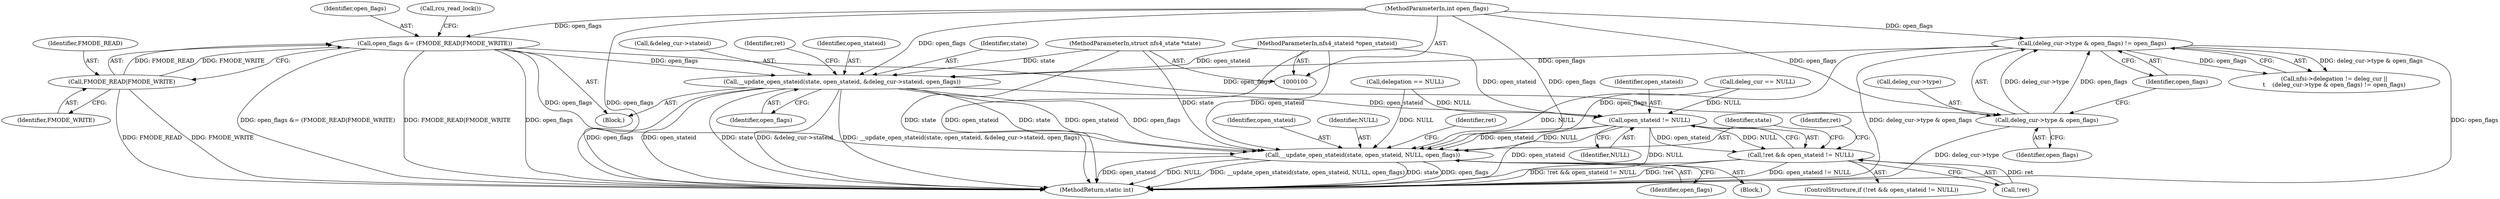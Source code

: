 digraph "1_linux_dc0b027dfadfcb8a5504f7d8052754bf8d501ab9_25@API" {
"1000182" [label="(Call,__update_open_stateid(state, open_stateid, &deleg_cur->stateid, open_flags))"];
"1000101" [label="(MethodParameterIn,struct nfs4_state *state)"];
"1000102" [label="(MethodParameterIn,nfs4_stateid *open_stateid)"];
"1000147" [label="(Call,(deleg_cur->type & open_flags) != open_flags)"];
"1000148" [label="(Call,deleg_cur->type & open_flags)"];
"1000118" [label="(Call,open_flags &= (FMODE_READ|FMODE_WRITE))"];
"1000104" [label="(MethodParameterIn,int open_flags)"];
"1000120" [label="(Call,FMODE_READ|FMODE_WRITE)"];
"1000205" [label="(Call,open_stateid != NULL)"];
"1000202" [label="(Call,!ret && open_stateid != NULL)"];
"1000209" [label="(Call,__update_open_stateid(state, open_stateid, NULL, open_flags))"];
"1000219" [label="(MethodReturn,static int)"];
"1000218" [label="(Identifier,ret)"];
"1000118" [label="(Call,open_flags &= (FMODE_READ|FMODE_WRITE))"];
"1000183" [label="(Identifier,state)"];
"1000213" [label="(Identifier,open_flags)"];
"1000149" [label="(Call,deleg_cur->type)"];
"1000211" [label="(Identifier,open_stateid)"];
"1000119" [label="(Identifier,open_flags)"];
"1000207" [label="(Identifier,NULL)"];
"1000202" [label="(Call,!ret && open_stateid != NULL)"];
"1000208" [label="(Block,)"];
"1000212" [label="(Identifier,NULL)"];
"1000203" [label="(Call,!ret)"];
"1000105" [label="(Block,)"];
"1000120" [label="(Call,FMODE_READ|FMODE_WRITE)"];
"1000156" [label="(Call,delegation == NULL)"];
"1000201" [label="(ControlStructure,if (!ret && open_stateid != NULL))"];
"1000210" [label="(Identifier,state)"];
"1000122" [label="(Identifier,FMODE_WRITE)"];
"1000104" [label="(MethodParameterIn,int open_flags)"];
"1000189" [label="(Identifier,open_flags)"];
"1000102" [label="(MethodParameterIn,nfs4_stateid *open_stateid)"];
"1000206" [label="(Identifier,open_stateid)"];
"1000147" [label="(Call,(deleg_cur->type & open_flags) != open_flags)"];
"1000185" [label="(Call,&deleg_cur->stateid)"];
"1000141" [label="(Call,nfsi->delegation != deleg_cur ||\n\t    (deleg_cur->type & open_flags) != open_flags)"];
"1000215" [label="(Identifier,ret)"];
"1000123" [label="(Call,rcu_read_lock())"];
"1000209" [label="(Call,__update_open_stateid(state, open_stateid, NULL, open_flags))"];
"1000191" [label="(Identifier,ret)"];
"1000184" [label="(Identifier,open_stateid)"];
"1000152" [label="(Identifier,open_flags)"];
"1000205" [label="(Call,open_stateid != NULL)"];
"1000131" [label="(Call,deleg_cur == NULL)"];
"1000182" [label="(Call,__update_open_stateid(state, open_stateid, &deleg_cur->stateid, open_flags))"];
"1000101" [label="(MethodParameterIn,struct nfs4_state *state)"];
"1000121" [label="(Identifier,FMODE_READ)"];
"1000148" [label="(Call,deleg_cur->type & open_flags)"];
"1000153" [label="(Identifier,open_flags)"];
"1000182" -> "1000105"  [label="AST: "];
"1000182" -> "1000189"  [label="CFG: "];
"1000183" -> "1000182"  [label="AST: "];
"1000184" -> "1000182"  [label="AST: "];
"1000185" -> "1000182"  [label="AST: "];
"1000189" -> "1000182"  [label="AST: "];
"1000191" -> "1000182"  [label="CFG: "];
"1000182" -> "1000219"  [label="DDG: &deleg_cur->stateid"];
"1000182" -> "1000219"  [label="DDG: __update_open_stateid(state, open_stateid, &deleg_cur->stateid, open_flags)"];
"1000182" -> "1000219"  [label="DDG: open_flags"];
"1000182" -> "1000219"  [label="DDG: open_stateid"];
"1000182" -> "1000219"  [label="DDG: state"];
"1000101" -> "1000182"  [label="DDG: state"];
"1000102" -> "1000182"  [label="DDG: open_stateid"];
"1000147" -> "1000182"  [label="DDG: open_flags"];
"1000118" -> "1000182"  [label="DDG: open_flags"];
"1000104" -> "1000182"  [label="DDG: open_flags"];
"1000182" -> "1000205"  [label="DDG: open_stateid"];
"1000182" -> "1000209"  [label="DDG: state"];
"1000182" -> "1000209"  [label="DDG: open_stateid"];
"1000182" -> "1000209"  [label="DDG: open_flags"];
"1000101" -> "1000100"  [label="AST: "];
"1000101" -> "1000219"  [label="DDG: state"];
"1000101" -> "1000209"  [label="DDG: state"];
"1000102" -> "1000100"  [label="AST: "];
"1000102" -> "1000219"  [label="DDG: open_stateid"];
"1000102" -> "1000205"  [label="DDG: open_stateid"];
"1000102" -> "1000209"  [label="DDG: open_stateid"];
"1000147" -> "1000141"  [label="AST: "];
"1000147" -> "1000153"  [label="CFG: "];
"1000148" -> "1000147"  [label="AST: "];
"1000153" -> "1000147"  [label="AST: "];
"1000141" -> "1000147"  [label="CFG: "];
"1000147" -> "1000219"  [label="DDG: deleg_cur->type & open_flags"];
"1000147" -> "1000219"  [label="DDG: open_flags"];
"1000147" -> "1000141"  [label="DDG: deleg_cur->type & open_flags"];
"1000147" -> "1000141"  [label="DDG: open_flags"];
"1000148" -> "1000147"  [label="DDG: deleg_cur->type"];
"1000148" -> "1000147"  [label="DDG: open_flags"];
"1000104" -> "1000147"  [label="DDG: open_flags"];
"1000147" -> "1000209"  [label="DDG: open_flags"];
"1000148" -> "1000152"  [label="CFG: "];
"1000149" -> "1000148"  [label="AST: "];
"1000152" -> "1000148"  [label="AST: "];
"1000153" -> "1000148"  [label="CFG: "];
"1000148" -> "1000219"  [label="DDG: deleg_cur->type"];
"1000118" -> "1000148"  [label="DDG: open_flags"];
"1000104" -> "1000148"  [label="DDG: open_flags"];
"1000118" -> "1000105"  [label="AST: "];
"1000118" -> "1000120"  [label="CFG: "];
"1000119" -> "1000118"  [label="AST: "];
"1000120" -> "1000118"  [label="AST: "];
"1000123" -> "1000118"  [label="CFG: "];
"1000118" -> "1000219"  [label="DDG: open_flags &= (FMODE_READ|FMODE_WRITE)"];
"1000118" -> "1000219"  [label="DDG: FMODE_READ|FMODE_WRITE"];
"1000118" -> "1000219"  [label="DDG: open_flags"];
"1000104" -> "1000118"  [label="DDG: open_flags"];
"1000120" -> "1000118"  [label="DDG: FMODE_READ"];
"1000120" -> "1000118"  [label="DDG: FMODE_WRITE"];
"1000118" -> "1000209"  [label="DDG: open_flags"];
"1000104" -> "1000100"  [label="AST: "];
"1000104" -> "1000219"  [label="DDG: open_flags"];
"1000104" -> "1000209"  [label="DDG: open_flags"];
"1000120" -> "1000122"  [label="CFG: "];
"1000121" -> "1000120"  [label="AST: "];
"1000122" -> "1000120"  [label="AST: "];
"1000120" -> "1000219"  [label="DDG: FMODE_READ"];
"1000120" -> "1000219"  [label="DDG: FMODE_WRITE"];
"1000205" -> "1000202"  [label="AST: "];
"1000205" -> "1000207"  [label="CFG: "];
"1000206" -> "1000205"  [label="AST: "];
"1000207" -> "1000205"  [label="AST: "];
"1000202" -> "1000205"  [label="CFG: "];
"1000205" -> "1000219"  [label="DDG: open_stateid"];
"1000205" -> "1000219"  [label="DDG: NULL"];
"1000205" -> "1000202"  [label="DDG: open_stateid"];
"1000205" -> "1000202"  [label="DDG: NULL"];
"1000156" -> "1000205"  [label="DDG: NULL"];
"1000131" -> "1000205"  [label="DDG: NULL"];
"1000205" -> "1000209"  [label="DDG: open_stateid"];
"1000205" -> "1000209"  [label="DDG: NULL"];
"1000202" -> "1000201"  [label="AST: "];
"1000202" -> "1000203"  [label="CFG: "];
"1000203" -> "1000202"  [label="AST: "];
"1000210" -> "1000202"  [label="CFG: "];
"1000218" -> "1000202"  [label="CFG: "];
"1000202" -> "1000219"  [label="DDG: !ret"];
"1000202" -> "1000219"  [label="DDG: open_stateid != NULL"];
"1000202" -> "1000219"  [label="DDG: !ret && open_stateid != NULL"];
"1000203" -> "1000202"  [label="DDG: ret"];
"1000209" -> "1000208"  [label="AST: "];
"1000209" -> "1000213"  [label="CFG: "];
"1000210" -> "1000209"  [label="AST: "];
"1000211" -> "1000209"  [label="AST: "];
"1000212" -> "1000209"  [label="AST: "];
"1000213" -> "1000209"  [label="AST: "];
"1000215" -> "1000209"  [label="CFG: "];
"1000209" -> "1000219"  [label="DDG: NULL"];
"1000209" -> "1000219"  [label="DDG: __update_open_stateid(state, open_stateid, NULL, open_flags)"];
"1000209" -> "1000219"  [label="DDG: state"];
"1000209" -> "1000219"  [label="DDG: open_flags"];
"1000209" -> "1000219"  [label="DDG: open_stateid"];
"1000156" -> "1000209"  [label="DDG: NULL"];
"1000131" -> "1000209"  [label="DDG: NULL"];
}
